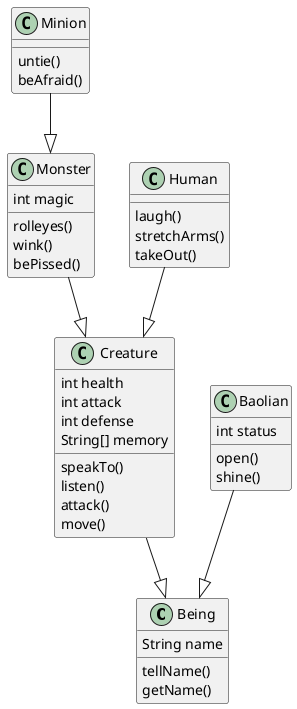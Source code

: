@startuml

class Being{
    String name
    tellName()
    getName()
}

class Creature {

    int health
    int attack
    int defense
    String[] memory

    speakTo()
    listen()
    attack()
    move()
}

class Monster{
    int magic
    rolleyes()
    wink()
    bePissed()
}

class Minion{
    untie()
    beAfraid()
}

class Human{
    laugh()
    stretchArms()
    takeOut()
}

class Baolian{
    int status
    open()
    shine()
}

Creature --|> Being

Human --|> Creature
Monster --|> Creature

Baolian --|> Being

Minion --|> Monster

@enduml